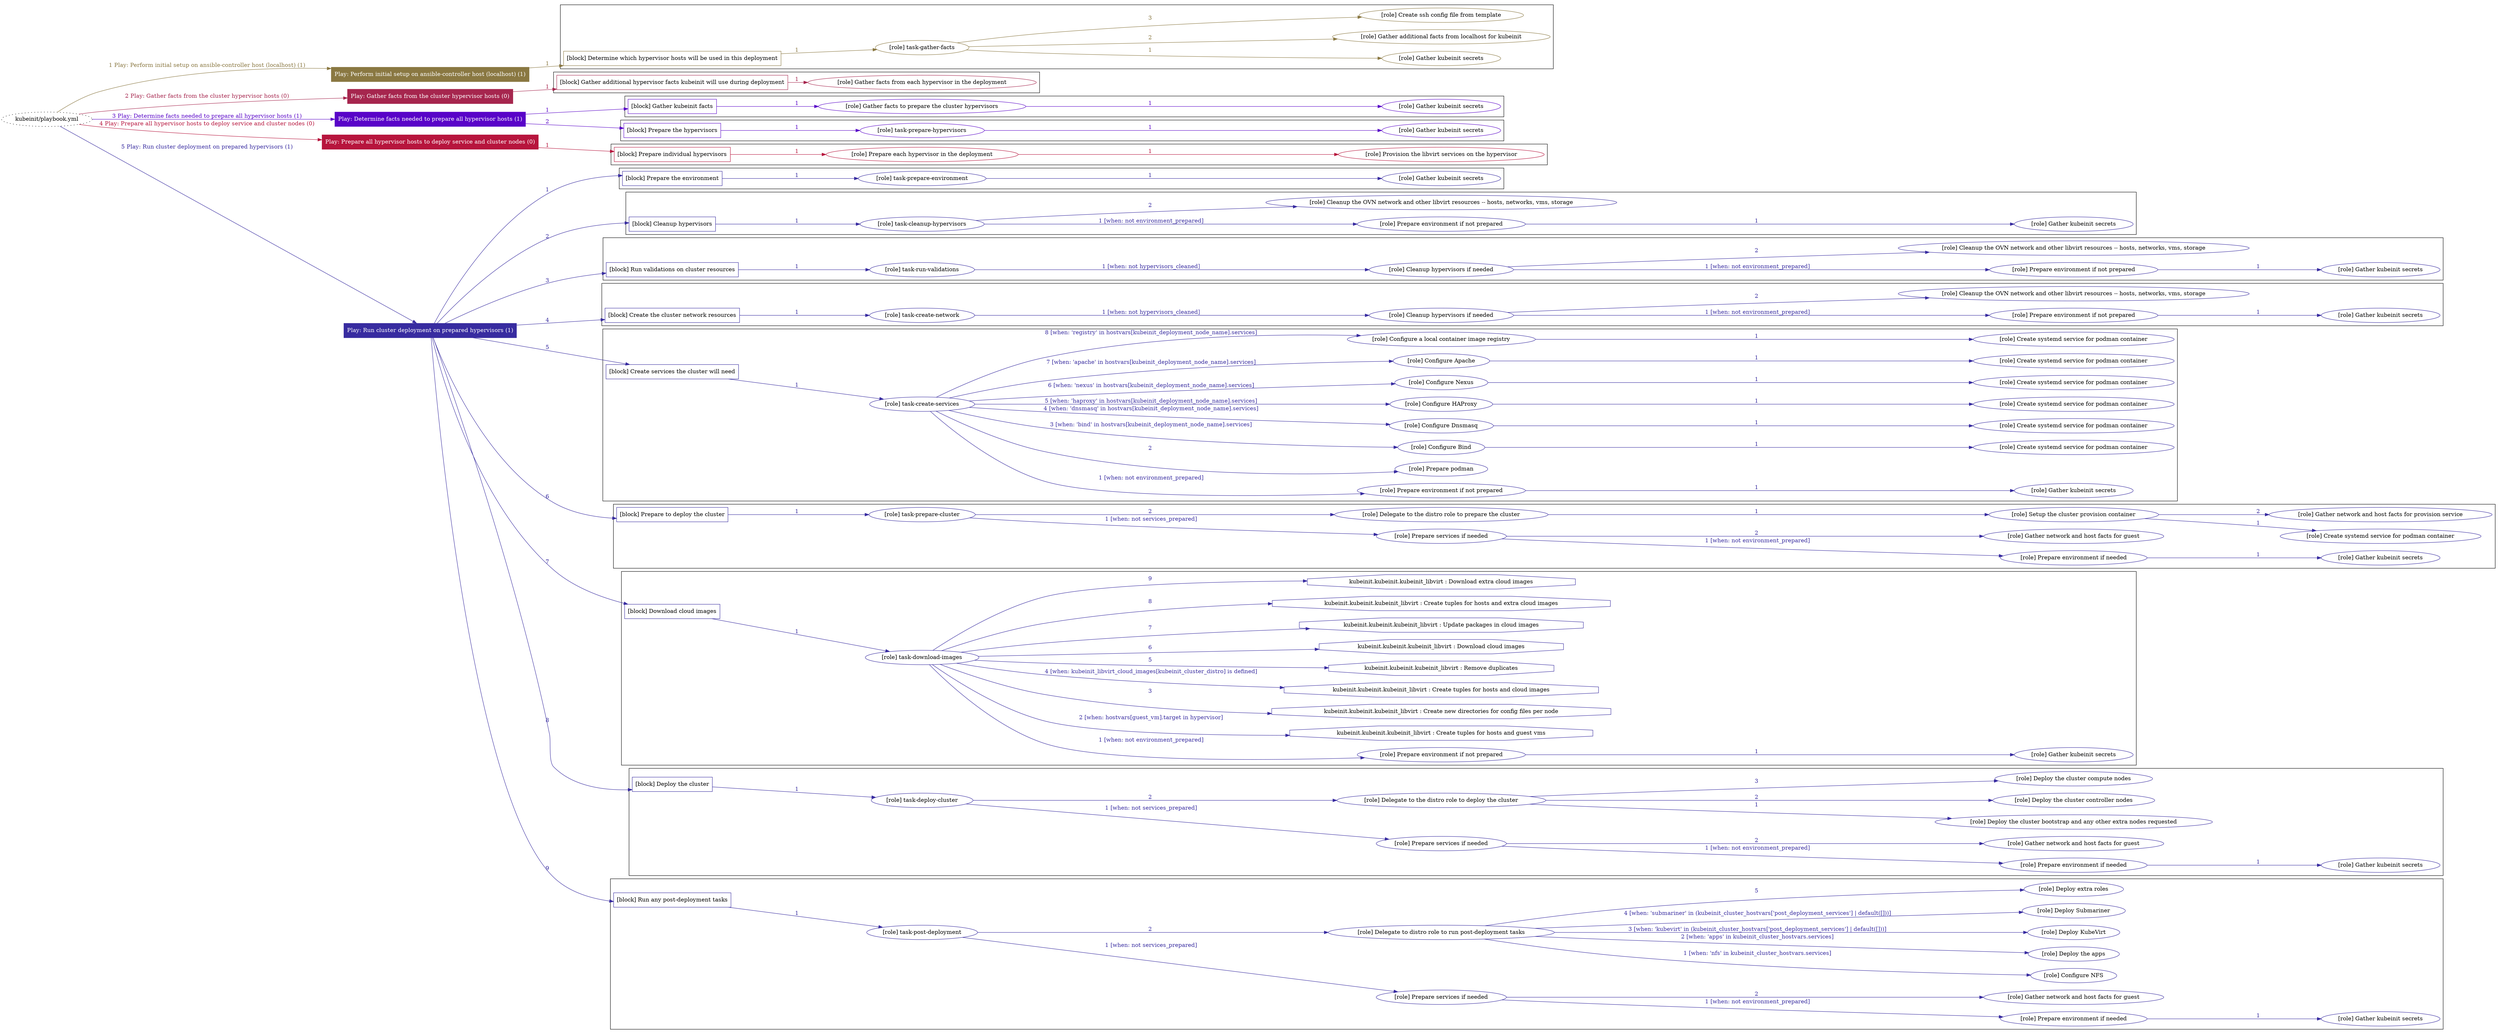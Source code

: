 digraph {
	graph [concentrate=true ordering=in rankdir=LR ratio=fill]
	edge [esep=5 sep=10]
	"kubeinit/playbook.yml" [URL="/home/runner/work/kubeinit/kubeinit/kubeinit/playbook.yml" id=playbook_2fe8eaff style=dotted]
	"kubeinit/playbook.yml" -> play_4ff129ce [label="1 Play: Perform initial setup on ansible-controller host (localhost) (1)" color="#8a7842" fontcolor="#8a7842" id=edge_play_4ff129ce labeltooltip="1 Play: Perform initial setup on ansible-controller host (localhost) (1)" tooltip="1 Play: Perform initial setup on ansible-controller host (localhost) (1)"]
	subgraph "Play: Perform initial setup on ansible-controller host (localhost) (1)" {
		play_4ff129ce [label="Play: Perform initial setup on ansible-controller host (localhost) (1)" URL="/home/runner/work/kubeinit/kubeinit/kubeinit/playbook.yml" color="#8a7842" fontcolor="#ffffff" id=play_4ff129ce shape=box style=filled tooltip=localhost]
		play_4ff129ce -> block_42ce4b5b [label=1 color="#8a7842" fontcolor="#8a7842" id=edge_block_42ce4b5b labeltooltip=1 tooltip=1]
		subgraph cluster_block_42ce4b5b {
			block_42ce4b5b [label="[block] Determine which hypervisor hosts will be used in this deployment" URL="/home/runner/work/kubeinit/kubeinit/kubeinit/playbook.yml" color="#8a7842" id=block_42ce4b5b labeltooltip="Determine which hypervisor hosts will be used in this deployment" shape=box tooltip="Determine which hypervisor hosts will be used in this deployment"]
			block_42ce4b5b -> role_805badc7 [label="1 " color="#8a7842" fontcolor="#8a7842" id=edge_role_805badc7 labeltooltip="1 " tooltip="1 "]
			subgraph "task-gather-facts" {
				role_805badc7 [label="[role] task-gather-facts" URL="/home/runner/work/kubeinit/kubeinit/kubeinit/playbook.yml" color="#8a7842" id=role_805badc7 tooltip="task-gather-facts"]
				role_805badc7 -> role_ecac7cfa [label="1 " color="#8a7842" fontcolor="#8a7842" id=edge_role_ecac7cfa labeltooltip="1 " tooltip="1 "]
				subgraph "Gather kubeinit secrets" {
					role_ecac7cfa [label="[role] Gather kubeinit secrets" URL="/home/runner/.ansible/collections/ansible_collections/kubeinit/kubeinit/roles/kubeinit_prepare/tasks/build_hypervisors_group.yml" color="#8a7842" id=role_ecac7cfa tooltip="Gather kubeinit secrets"]
				}
				role_805badc7 -> role_a9bd88c5 [label="2 " color="#8a7842" fontcolor="#8a7842" id=edge_role_a9bd88c5 labeltooltip="2 " tooltip="2 "]
				subgraph "Gather additional facts from localhost for kubeinit" {
					role_a9bd88c5 [label="[role] Gather additional facts from localhost for kubeinit" URL="/home/runner/.ansible/collections/ansible_collections/kubeinit/kubeinit/roles/kubeinit_prepare/tasks/build_hypervisors_group.yml" color="#8a7842" id=role_a9bd88c5 tooltip="Gather additional facts from localhost for kubeinit"]
				}
				role_805badc7 -> role_41ae9768 [label="3 " color="#8a7842" fontcolor="#8a7842" id=edge_role_41ae9768 labeltooltip="3 " tooltip="3 "]
				subgraph "Create ssh config file from template" {
					role_41ae9768 [label="[role] Create ssh config file from template" URL="/home/runner/.ansible/collections/ansible_collections/kubeinit/kubeinit/roles/kubeinit_prepare/tasks/build_hypervisors_group.yml" color="#8a7842" id=role_41ae9768 tooltip="Create ssh config file from template"]
				}
			}
		}
	}
	"kubeinit/playbook.yml" -> play_a07bf19e [label="2 Play: Gather facts from the cluster hypervisor hosts (0)" color="#a6264e" fontcolor="#a6264e" id=edge_play_a07bf19e labeltooltip="2 Play: Gather facts from the cluster hypervisor hosts (0)" tooltip="2 Play: Gather facts from the cluster hypervisor hosts (0)"]
	subgraph "Play: Gather facts from the cluster hypervisor hosts (0)" {
		play_a07bf19e [label="Play: Gather facts from the cluster hypervisor hosts (0)" URL="/home/runner/work/kubeinit/kubeinit/kubeinit/playbook.yml" color="#a6264e" fontcolor="#ffffff" id=play_a07bf19e shape=box style=filled tooltip="Play: Gather facts from the cluster hypervisor hosts (0)"]
		play_a07bf19e -> block_f57bffaa [label=1 color="#a6264e" fontcolor="#a6264e" id=edge_block_f57bffaa labeltooltip=1 tooltip=1]
		subgraph cluster_block_f57bffaa {
			block_f57bffaa [label="[block] Gather additional hypervisor facts kubeinit will use during deployment" URL="/home/runner/work/kubeinit/kubeinit/kubeinit/playbook.yml" color="#a6264e" id=block_f57bffaa labeltooltip="Gather additional hypervisor facts kubeinit will use during deployment" shape=box tooltip="Gather additional hypervisor facts kubeinit will use during deployment"]
			block_f57bffaa -> role_5274a549 [label="1 " color="#a6264e" fontcolor="#a6264e" id=edge_role_5274a549 labeltooltip="1 " tooltip="1 "]
			subgraph "Gather facts from each hypervisor in the deployment" {
				role_5274a549 [label="[role] Gather facts from each hypervisor in the deployment" URL="/home/runner/work/kubeinit/kubeinit/kubeinit/playbook.yml" color="#a6264e" id=role_5274a549 tooltip="Gather facts from each hypervisor in the deployment"]
			}
		}
	}
	"kubeinit/playbook.yml" -> play_97d950fa [label="3 Play: Determine facts needed to prepare all hypervisor hosts (1)" color="#5904c8" fontcolor="#5904c8" id=edge_play_97d950fa labeltooltip="3 Play: Determine facts needed to prepare all hypervisor hosts (1)" tooltip="3 Play: Determine facts needed to prepare all hypervisor hosts (1)"]
	subgraph "Play: Determine facts needed to prepare all hypervisor hosts (1)" {
		play_97d950fa [label="Play: Determine facts needed to prepare all hypervisor hosts (1)" URL="/home/runner/work/kubeinit/kubeinit/kubeinit/playbook.yml" color="#5904c8" fontcolor="#ffffff" id=play_97d950fa shape=box style=filled tooltip=localhost]
		play_97d950fa -> block_e47b2a05 [label=1 color="#5904c8" fontcolor="#5904c8" id=edge_block_e47b2a05 labeltooltip=1 tooltip=1]
		subgraph cluster_block_e47b2a05 {
			block_e47b2a05 [label="[block] Gather kubeinit facts" URL="/home/runner/work/kubeinit/kubeinit/kubeinit/playbook.yml" color="#5904c8" id=block_e47b2a05 labeltooltip="Gather kubeinit facts" shape=box tooltip="Gather kubeinit facts"]
			block_e47b2a05 -> role_d477b639 [label="1 " color="#5904c8" fontcolor="#5904c8" id=edge_role_d477b639 labeltooltip="1 " tooltip="1 "]
			subgraph "Gather facts to prepare the cluster hypervisors" {
				role_d477b639 [label="[role] Gather facts to prepare the cluster hypervisors" URL="/home/runner/work/kubeinit/kubeinit/kubeinit/playbook.yml" color="#5904c8" id=role_d477b639 tooltip="Gather facts to prepare the cluster hypervisors"]
				role_d477b639 -> role_5d7aec3b [label="1 " color="#5904c8" fontcolor="#5904c8" id=edge_role_5d7aec3b labeltooltip="1 " tooltip="1 "]
				subgraph "Gather kubeinit secrets" {
					role_5d7aec3b [label="[role] Gather kubeinit secrets" URL="/home/runner/.ansible/collections/ansible_collections/kubeinit/kubeinit/roles/kubeinit_prepare/tasks/gather_kubeinit_facts.yml" color="#5904c8" id=role_5d7aec3b tooltip="Gather kubeinit secrets"]
				}
			}
		}
		play_97d950fa -> block_8471137e [label=2 color="#5904c8" fontcolor="#5904c8" id=edge_block_8471137e labeltooltip=2 tooltip=2]
		subgraph cluster_block_8471137e {
			block_8471137e [label="[block] Prepare the hypervisors" URL="/home/runner/work/kubeinit/kubeinit/kubeinit/playbook.yml" color="#5904c8" id=block_8471137e labeltooltip="Prepare the hypervisors" shape=box tooltip="Prepare the hypervisors"]
			block_8471137e -> role_a875f702 [label="1 " color="#5904c8" fontcolor="#5904c8" id=edge_role_a875f702 labeltooltip="1 " tooltip="1 "]
			subgraph "task-prepare-hypervisors" {
				role_a875f702 [label="[role] task-prepare-hypervisors" URL="/home/runner/work/kubeinit/kubeinit/kubeinit/playbook.yml" color="#5904c8" id=role_a875f702 tooltip="task-prepare-hypervisors"]
				role_a875f702 -> role_cced30be [label="1 " color="#5904c8" fontcolor="#5904c8" id=edge_role_cced30be labeltooltip="1 " tooltip="1 "]
				subgraph "Gather kubeinit secrets" {
					role_cced30be [label="[role] Gather kubeinit secrets" URL="/home/runner/.ansible/collections/ansible_collections/kubeinit/kubeinit/roles/kubeinit_prepare/tasks/gather_kubeinit_facts.yml" color="#5904c8" id=role_cced30be tooltip="Gather kubeinit secrets"]
				}
			}
		}
	}
	"kubeinit/playbook.yml" -> play_af078ca2 [label="4 Play: Prepare all hypervisor hosts to deploy service and cluster nodes (0)" color="#b7153d" fontcolor="#b7153d" id=edge_play_af078ca2 labeltooltip="4 Play: Prepare all hypervisor hosts to deploy service and cluster nodes (0)" tooltip="4 Play: Prepare all hypervisor hosts to deploy service and cluster nodes (0)"]
	subgraph "Play: Prepare all hypervisor hosts to deploy service and cluster nodes (0)" {
		play_af078ca2 [label="Play: Prepare all hypervisor hosts to deploy service and cluster nodes (0)" URL="/home/runner/work/kubeinit/kubeinit/kubeinit/playbook.yml" color="#b7153d" fontcolor="#ffffff" id=play_af078ca2 shape=box style=filled tooltip="Play: Prepare all hypervisor hosts to deploy service and cluster nodes (0)"]
		play_af078ca2 -> block_b8044a1a [label=1 color="#b7153d" fontcolor="#b7153d" id=edge_block_b8044a1a labeltooltip=1 tooltip=1]
		subgraph cluster_block_b8044a1a {
			block_b8044a1a [label="[block] Prepare individual hypervisors" URL="/home/runner/work/kubeinit/kubeinit/kubeinit/playbook.yml" color="#b7153d" id=block_b8044a1a labeltooltip="Prepare individual hypervisors" shape=box tooltip="Prepare individual hypervisors"]
			block_b8044a1a -> role_a6a7ab12 [label="1 " color="#b7153d" fontcolor="#b7153d" id=edge_role_a6a7ab12 labeltooltip="1 " tooltip="1 "]
			subgraph "Prepare each hypervisor in the deployment" {
				role_a6a7ab12 [label="[role] Prepare each hypervisor in the deployment" URL="/home/runner/work/kubeinit/kubeinit/kubeinit/playbook.yml" color="#b7153d" id=role_a6a7ab12 tooltip="Prepare each hypervisor in the deployment"]
				role_a6a7ab12 -> role_dd5113cc [label="1 " color="#b7153d" fontcolor="#b7153d" id=edge_role_dd5113cc labeltooltip="1 " tooltip="1 "]
				subgraph "Provision the libvirt services on the hypervisor" {
					role_dd5113cc [label="[role] Provision the libvirt services on the hypervisor" URL="/home/runner/.ansible/collections/ansible_collections/kubeinit/kubeinit/roles/kubeinit_prepare/tasks/prepare_hypervisor.yml" color="#b7153d" id=role_dd5113cc tooltip="Provision the libvirt services on the hypervisor"]
				}
			}
		}
	}
	"kubeinit/playbook.yml" -> play_96ca4ed5 [label="5 Play: Run cluster deployment on prepared hypervisors (1)" color="#382ca0" fontcolor="#382ca0" id=edge_play_96ca4ed5 labeltooltip="5 Play: Run cluster deployment on prepared hypervisors (1)" tooltip="5 Play: Run cluster deployment on prepared hypervisors (1)"]
	subgraph "Play: Run cluster deployment on prepared hypervisors (1)" {
		play_96ca4ed5 [label="Play: Run cluster deployment on prepared hypervisors (1)" URL="/home/runner/work/kubeinit/kubeinit/kubeinit/playbook.yml" color="#382ca0" fontcolor="#ffffff" id=play_96ca4ed5 shape=box style=filled tooltip=localhost]
		play_96ca4ed5 -> block_b22f4c40 [label=1 color="#382ca0" fontcolor="#382ca0" id=edge_block_b22f4c40 labeltooltip=1 tooltip=1]
		subgraph cluster_block_b22f4c40 {
			block_b22f4c40 [label="[block] Prepare the environment" URL="/home/runner/work/kubeinit/kubeinit/kubeinit/playbook.yml" color="#382ca0" id=block_b22f4c40 labeltooltip="Prepare the environment" shape=box tooltip="Prepare the environment"]
			block_b22f4c40 -> role_1b5e9f9e [label="1 " color="#382ca0" fontcolor="#382ca0" id=edge_role_1b5e9f9e labeltooltip="1 " tooltip="1 "]
			subgraph "task-prepare-environment" {
				role_1b5e9f9e [label="[role] task-prepare-environment" URL="/home/runner/work/kubeinit/kubeinit/kubeinit/playbook.yml" color="#382ca0" id=role_1b5e9f9e tooltip="task-prepare-environment"]
				role_1b5e9f9e -> role_6503c4f7 [label="1 " color="#382ca0" fontcolor="#382ca0" id=edge_role_6503c4f7 labeltooltip="1 " tooltip="1 "]
				subgraph "Gather kubeinit secrets" {
					role_6503c4f7 [label="[role] Gather kubeinit secrets" URL="/home/runner/.ansible/collections/ansible_collections/kubeinit/kubeinit/roles/kubeinit_prepare/tasks/gather_kubeinit_facts.yml" color="#382ca0" id=role_6503c4f7 tooltip="Gather kubeinit secrets"]
				}
			}
		}
		play_96ca4ed5 -> block_ab6de408 [label=2 color="#382ca0" fontcolor="#382ca0" id=edge_block_ab6de408 labeltooltip=2 tooltip=2]
		subgraph cluster_block_ab6de408 {
			block_ab6de408 [label="[block] Cleanup hypervisors" URL="/home/runner/work/kubeinit/kubeinit/kubeinit/playbook.yml" color="#382ca0" id=block_ab6de408 labeltooltip="Cleanup hypervisors" shape=box tooltip="Cleanup hypervisors"]
			block_ab6de408 -> role_00104e1d [label="1 " color="#382ca0" fontcolor="#382ca0" id=edge_role_00104e1d labeltooltip="1 " tooltip="1 "]
			subgraph "task-cleanup-hypervisors" {
				role_00104e1d [label="[role] task-cleanup-hypervisors" URL="/home/runner/work/kubeinit/kubeinit/kubeinit/playbook.yml" color="#382ca0" id=role_00104e1d tooltip="task-cleanup-hypervisors"]
				role_00104e1d -> role_a18aa28a [label="1 [when: not environment_prepared]" color="#382ca0" fontcolor="#382ca0" id=edge_role_a18aa28a labeltooltip="1 [when: not environment_prepared]" tooltip="1 [when: not environment_prepared]"]
				subgraph "Prepare environment if not prepared" {
					role_a18aa28a [label="[role] Prepare environment if not prepared" URL="/home/runner/.ansible/collections/ansible_collections/kubeinit/kubeinit/roles/kubeinit_prepare/tasks/cleanup_hypervisors.yml" color="#382ca0" id=role_a18aa28a tooltip="Prepare environment if not prepared"]
					role_a18aa28a -> role_70f7384a [label="1 " color="#382ca0" fontcolor="#382ca0" id=edge_role_70f7384a labeltooltip="1 " tooltip="1 "]
					subgraph "Gather kubeinit secrets" {
						role_70f7384a [label="[role] Gather kubeinit secrets" URL="/home/runner/.ansible/collections/ansible_collections/kubeinit/kubeinit/roles/kubeinit_prepare/tasks/gather_kubeinit_facts.yml" color="#382ca0" id=role_70f7384a tooltip="Gather kubeinit secrets"]
					}
				}
				role_00104e1d -> role_858f2b22 [label="2 " color="#382ca0" fontcolor="#382ca0" id=edge_role_858f2b22 labeltooltip="2 " tooltip="2 "]
				subgraph "Cleanup the OVN network and other libvirt resources -- hosts, networks, vms, storage" {
					role_858f2b22 [label="[role] Cleanup the OVN network and other libvirt resources -- hosts, networks, vms, storage" URL="/home/runner/.ansible/collections/ansible_collections/kubeinit/kubeinit/roles/kubeinit_prepare/tasks/cleanup_hypervisors.yml" color="#382ca0" id=role_858f2b22 tooltip="Cleanup the OVN network and other libvirt resources -- hosts, networks, vms, storage"]
				}
			}
		}
		play_96ca4ed5 -> block_873ffc07 [label=3 color="#382ca0" fontcolor="#382ca0" id=edge_block_873ffc07 labeltooltip=3 tooltip=3]
		subgraph cluster_block_873ffc07 {
			block_873ffc07 [label="[block] Run validations on cluster resources" URL="/home/runner/work/kubeinit/kubeinit/kubeinit/playbook.yml" color="#382ca0" id=block_873ffc07 labeltooltip="Run validations on cluster resources" shape=box tooltip="Run validations on cluster resources"]
			block_873ffc07 -> role_6395d783 [label="1 " color="#382ca0" fontcolor="#382ca0" id=edge_role_6395d783 labeltooltip="1 " tooltip="1 "]
			subgraph "task-run-validations" {
				role_6395d783 [label="[role] task-run-validations" URL="/home/runner/work/kubeinit/kubeinit/kubeinit/playbook.yml" color="#382ca0" id=role_6395d783 tooltip="task-run-validations"]
				role_6395d783 -> role_a02d3ae3 [label="1 [when: not hypervisors_cleaned]" color="#382ca0" fontcolor="#382ca0" id=edge_role_a02d3ae3 labeltooltip="1 [when: not hypervisors_cleaned]" tooltip="1 [when: not hypervisors_cleaned]"]
				subgraph "Cleanup hypervisors if needed" {
					role_a02d3ae3 [label="[role] Cleanup hypervisors if needed" URL="/home/runner/.ansible/collections/ansible_collections/kubeinit/kubeinit/roles/kubeinit_validations/tasks/main.yml" color="#382ca0" id=role_a02d3ae3 tooltip="Cleanup hypervisors if needed"]
					role_a02d3ae3 -> role_c083de34 [label="1 [when: not environment_prepared]" color="#382ca0" fontcolor="#382ca0" id=edge_role_c083de34 labeltooltip="1 [when: not environment_prepared]" tooltip="1 [when: not environment_prepared]"]
					subgraph "Prepare environment if not prepared" {
						role_c083de34 [label="[role] Prepare environment if not prepared" URL="/home/runner/.ansible/collections/ansible_collections/kubeinit/kubeinit/roles/kubeinit_prepare/tasks/cleanup_hypervisors.yml" color="#382ca0" id=role_c083de34 tooltip="Prepare environment if not prepared"]
						role_c083de34 -> role_976b3c7d [label="1 " color="#382ca0" fontcolor="#382ca0" id=edge_role_976b3c7d labeltooltip="1 " tooltip="1 "]
						subgraph "Gather kubeinit secrets" {
							role_976b3c7d [label="[role] Gather kubeinit secrets" URL="/home/runner/.ansible/collections/ansible_collections/kubeinit/kubeinit/roles/kubeinit_prepare/tasks/gather_kubeinit_facts.yml" color="#382ca0" id=role_976b3c7d tooltip="Gather kubeinit secrets"]
						}
					}
					role_a02d3ae3 -> role_4b4d8d3a [label="2 " color="#382ca0" fontcolor="#382ca0" id=edge_role_4b4d8d3a labeltooltip="2 " tooltip="2 "]
					subgraph "Cleanup the OVN network and other libvirt resources -- hosts, networks, vms, storage" {
						role_4b4d8d3a [label="[role] Cleanup the OVN network and other libvirt resources -- hosts, networks, vms, storage" URL="/home/runner/.ansible/collections/ansible_collections/kubeinit/kubeinit/roles/kubeinit_prepare/tasks/cleanup_hypervisors.yml" color="#382ca0" id=role_4b4d8d3a tooltip="Cleanup the OVN network and other libvirt resources -- hosts, networks, vms, storage"]
					}
				}
			}
		}
		play_96ca4ed5 -> block_858a3527 [label=4 color="#382ca0" fontcolor="#382ca0" id=edge_block_858a3527 labeltooltip=4 tooltip=4]
		subgraph cluster_block_858a3527 {
			block_858a3527 [label="[block] Create the cluster network resources" URL="/home/runner/work/kubeinit/kubeinit/kubeinit/playbook.yml" color="#382ca0" id=block_858a3527 labeltooltip="Create the cluster network resources" shape=box tooltip="Create the cluster network resources"]
			block_858a3527 -> role_b5cd8c53 [label="1 " color="#382ca0" fontcolor="#382ca0" id=edge_role_b5cd8c53 labeltooltip="1 " tooltip="1 "]
			subgraph "task-create-network" {
				role_b5cd8c53 [label="[role] task-create-network" URL="/home/runner/work/kubeinit/kubeinit/kubeinit/playbook.yml" color="#382ca0" id=role_b5cd8c53 tooltip="task-create-network"]
				role_b5cd8c53 -> role_86bc550b [label="1 [when: not hypervisors_cleaned]" color="#382ca0" fontcolor="#382ca0" id=edge_role_86bc550b labeltooltip="1 [when: not hypervisors_cleaned]" tooltip="1 [when: not hypervisors_cleaned]"]
				subgraph "Cleanup hypervisors if needed" {
					role_86bc550b [label="[role] Cleanup hypervisors if needed" URL="/home/runner/.ansible/collections/ansible_collections/kubeinit/kubeinit/roles/kubeinit_libvirt/tasks/create_network.yml" color="#382ca0" id=role_86bc550b tooltip="Cleanup hypervisors if needed"]
					role_86bc550b -> role_ba0df64c [label="1 [when: not environment_prepared]" color="#382ca0" fontcolor="#382ca0" id=edge_role_ba0df64c labeltooltip="1 [when: not environment_prepared]" tooltip="1 [when: not environment_prepared]"]
					subgraph "Prepare environment if not prepared" {
						role_ba0df64c [label="[role] Prepare environment if not prepared" URL="/home/runner/.ansible/collections/ansible_collections/kubeinit/kubeinit/roles/kubeinit_prepare/tasks/cleanup_hypervisors.yml" color="#382ca0" id=role_ba0df64c tooltip="Prepare environment if not prepared"]
						role_ba0df64c -> role_2d7159e5 [label="1 " color="#382ca0" fontcolor="#382ca0" id=edge_role_2d7159e5 labeltooltip="1 " tooltip="1 "]
						subgraph "Gather kubeinit secrets" {
							role_2d7159e5 [label="[role] Gather kubeinit secrets" URL="/home/runner/.ansible/collections/ansible_collections/kubeinit/kubeinit/roles/kubeinit_prepare/tasks/gather_kubeinit_facts.yml" color="#382ca0" id=role_2d7159e5 tooltip="Gather kubeinit secrets"]
						}
					}
					role_86bc550b -> role_7e611cfe [label="2 " color="#382ca0" fontcolor="#382ca0" id=edge_role_7e611cfe labeltooltip="2 " tooltip="2 "]
					subgraph "Cleanup the OVN network and other libvirt resources -- hosts, networks, vms, storage" {
						role_7e611cfe [label="[role] Cleanup the OVN network and other libvirt resources -- hosts, networks, vms, storage" URL="/home/runner/.ansible/collections/ansible_collections/kubeinit/kubeinit/roles/kubeinit_prepare/tasks/cleanup_hypervisors.yml" color="#382ca0" id=role_7e611cfe tooltip="Cleanup the OVN network and other libvirt resources -- hosts, networks, vms, storage"]
					}
				}
			}
		}
		play_96ca4ed5 -> block_8e31fdbb [label=5 color="#382ca0" fontcolor="#382ca0" id=edge_block_8e31fdbb labeltooltip=5 tooltip=5]
		subgraph cluster_block_8e31fdbb {
			block_8e31fdbb [label="[block] Create services the cluster will need" URL="/home/runner/work/kubeinit/kubeinit/kubeinit/playbook.yml" color="#382ca0" id=block_8e31fdbb labeltooltip="Create services the cluster will need" shape=box tooltip="Create services the cluster will need"]
			block_8e31fdbb -> role_def42121 [label="1 " color="#382ca0" fontcolor="#382ca0" id=edge_role_def42121 labeltooltip="1 " tooltip="1 "]
			subgraph "task-create-services" {
				role_def42121 [label="[role] task-create-services" URL="/home/runner/work/kubeinit/kubeinit/kubeinit/playbook.yml" color="#382ca0" id=role_def42121 tooltip="task-create-services"]
				role_def42121 -> role_d72d3b4a [label="1 [when: not environment_prepared]" color="#382ca0" fontcolor="#382ca0" id=edge_role_d72d3b4a labeltooltip="1 [when: not environment_prepared]" tooltip="1 [when: not environment_prepared]"]
				subgraph "Prepare environment if not prepared" {
					role_d72d3b4a [label="[role] Prepare environment if not prepared" URL="/home/runner/.ansible/collections/ansible_collections/kubeinit/kubeinit/roles/kubeinit_services/tasks/main.yml" color="#382ca0" id=role_d72d3b4a tooltip="Prepare environment if not prepared"]
					role_d72d3b4a -> role_05e2021a [label="1 " color="#382ca0" fontcolor="#382ca0" id=edge_role_05e2021a labeltooltip="1 " tooltip="1 "]
					subgraph "Gather kubeinit secrets" {
						role_05e2021a [label="[role] Gather kubeinit secrets" URL="/home/runner/.ansible/collections/ansible_collections/kubeinit/kubeinit/roles/kubeinit_prepare/tasks/gather_kubeinit_facts.yml" color="#382ca0" id=role_05e2021a tooltip="Gather kubeinit secrets"]
					}
				}
				role_def42121 -> role_9d5915a5 [label="2 " color="#382ca0" fontcolor="#382ca0" id=edge_role_9d5915a5 labeltooltip="2 " tooltip="2 "]
				subgraph "Prepare podman" {
					role_9d5915a5 [label="[role] Prepare podman" URL="/home/runner/.ansible/collections/ansible_collections/kubeinit/kubeinit/roles/kubeinit_services/tasks/00_create_service_pod.yml" color="#382ca0" id=role_9d5915a5 tooltip="Prepare podman"]
				}
				role_def42121 -> role_3723580e [label="3 [when: 'bind' in hostvars[kubeinit_deployment_node_name].services]" color="#382ca0" fontcolor="#382ca0" id=edge_role_3723580e labeltooltip="3 [when: 'bind' in hostvars[kubeinit_deployment_node_name].services]" tooltip="3 [when: 'bind' in hostvars[kubeinit_deployment_node_name].services]"]
				subgraph "Configure Bind" {
					role_3723580e [label="[role] Configure Bind" URL="/home/runner/.ansible/collections/ansible_collections/kubeinit/kubeinit/roles/kubeinit_services/tasks/start_services_containers.yml" color="#382ca0" id=role_3723580e tooltip="Configure Bind"]
					role_3723580e -> role_18658a16 [label="1 " color="#382ca0" fontcolor="#382ca0" id=edge_role_18658a16 labeltooltip="1 " tooltip="1 "]
					subgraph "Create systemd service for podman container" {
						role_18658a16 [label="[role] Create systemd service for podman container" URL="/home/runner/.ansible/collections/ansible_collections/kubeinit/kubeinit/roles/kubeinit_bind/tasks/main.yml" color="#382ca0" id=role_18658a16 tooltip="Create systemd service for podman container"]
					}
				}
				role_def42121 -> role_b6c35d11 [label="4 [when: 'dnsmasq' in hostvars[kubeinit_deployment_node_name].services]" color="#382ca0" fontcolor="#382ca0" id=edge_role_b6c35d11 labeltooltip="4 [when: 'dnsmasq' in hostvars[kubeinit_deployment_node_name].services]" tooltip="4 [when: 'dnsmasq' in hostvars[kubeinit_deployment_node_name].services]"]
				subgraph "Configure Dnsmasq" {
					role_b6c35d11 [label="[role] Configure Dnsmasq" URL="/home/runner/.ansible/collections/ansible_collections/kubeinit/kubeinit/roles/kubeinit_services/tasks/start_services_containers.yml" color="#382ca0" id=role_b6c35d11 tooltip="Configure Dnsmasq"]
					role_b6c35d11 -> role_fde91082 [label="1 " color="#382ca0" fontcolor="#382ca0" id=edge_role_fde91082 labeltooltip="1 " tooltip="1 "]
					subgraph "Create systemd service for podman container" {
						role_fde91082 [label="[role] Create systemd service for podman container" URL="/home/runner/.ansible/collections/ansible_collections/kubeinit/kubeinit/roles/kubeinit_dnsmasq/tasks/main.yml" color="#382ca0" id=role_fde91082 tooltip="Create systemd service for podman container"]
					}
				}
				role_def42121 -> role_bf64db1f [label="5 [when: 'haproxy' in hostvars[kubeinit_deployment_node_name].services]" color="#382ca0" fontcolor="#382ca0" id=edge_role_bf64db1f labeltooltip="5 [when: 'haproxy' in hostvars[kubeinit_deployment_node_name].services]" tooltip="5 [when: 'haproxy' in hostvars[kubeinit_deployment_node_name].services]"]
				subgraph "Configure HAProxy" {
					role_bf64db1f [label="[role] Configure HAProxy" URL="/home/runner/.ansible/collections/ansible_collections/kubeinit/kubeinit/roles/kubeinit_services/tasks/start_services_containers.yml" color="#382ca0" id=role_bf64db1f tooltip="Configure HAProxy"]
					role_bf64db1f -> role_ccc03ad7 [label="1 " color="#382ca0" fontcolor="#382ca0" id=edge_role_ccc03ad7 labeltooltip="1 " tooltip="1 "]
					subgraph "Create systemd service for podman container" {
						role_ccc03ad7 [label="[role] Create systemd service for podman container" URL="/home/runner/.ansible/collections/ansible_collections/kubeinit/kubeinit/roles/kubeinit_haproxy/tasks/main.yml" color="#382ca0" id=role_ccc03ad7 tooltip="Create systemd service for podman container"]
					}
				}
				role_def42121 -> role_1a1b98b0 [label="6 [when: 'nexus' in hostvars[kubeinit_deployment_node_name].services]" color="#382ca0" fontcolor="#382ca0" id=edge_role_1a1b98b0 labeltooltip="6 [when: 'nexus' in hostvars[kubeinit_deployment_node_name].services]" tooltip="6 [when: 'nexus' in hostvars[kubeinit_deployment_node_name].services]"]
				subgraph "Configure Nexus" {
					role_1a1b98b0 [label="[role] Configure Nexus" URL="/home/runner/.ansible/collections/ansible_collections/kubeinit/kubeinit/roles/kubeinit_services/tasks/start_services_containers.yml" color="#382ca0" id=role_1a1b98b0 tooltip="Configure Nexus"]
					role_1a1b98b0 -> role_38ba36ac [label="1 " color="#382ca0" fontcolor="#382ca0" id=edge_role_38ba36ac labeltooltip="1 " tooltip="1 "]
					subgraph "Create systemd service for podman container" {
						role_38ba36ac [label="[role] Create systemd service for podman container" URL="/home/runner/.ansible/collections/ansible_collections/kubeinit/kubeinit/roles/kubeinit_nexus/tasks/main.yml" color="#382ca0" id=role_38ba36ac tooltip="Create systemd service for podman container"]
					}
				}
				role_def42121 -> role_72cf0f69 [label="7 [when: 'apache' in hostvars[kubeinit_deployment_node_name].services]" color="#382ca0" fontcolor="#382ca0" id=edge_role_72cf0f69 labeltooltip="7 [when: 'apache' in hostvars[kubeinit_deployment_node_name].services]" tooltip="7 [when: 'apache' in hostvars[kubeinit_deployment_node_name].services]"]
				subgraph "Configure Apache" {
					role_72cf0f69 [label="[role] Configure Apache" URL="/home/runner/.ansible/collections/ansible_collections/kubeinit/kubeinit/roles/kubeinit_services/tasks/start_services_containers.yml" color="#382ca0" id=role_72cf0f69 tooltip="Configure Apache"]
					role_72cf0f69 -> role_a4064176 [label="1 " color="#382ca0" fontcolor="#382ca0" id=edge_role_a4064176 labeltooltip="1 " tooltip="1 "]
					subgraph "Create systemd service for podman container" {
						role_a4064176 [label="[role] Create systemd service for podman container" URL="/home/runner/.ansible/collections/ansible_collections/kubeinit/kubeinit/roles/kubeinit_apache/tasks/main.yml" color="#382ca0" id=role_a4064176 tooltip="Create systemd service for podman container"]
					}
				}
				role_def42121 -> role_d7f61b7d [label="8 [when: 'registry' in hostvars[kubeinit_deployment_node_name].services]" color="#382ca0" fontcolor="#382ca0" id=edge_role_d7f61b7d labeltooltip="8 [when: 'registry' in hostvars[kubeinit_deployment_node_name].services]" tooltip="8 [when: 'registry' in hostvars[kubeinit_deployment_node_name].services]"]
				subgraph "Configure a local container image registry" {
					role_d7f61b7d [label="[role] Configure a local container image registry" URL="/home/runner/.ansible/collections/ansible_collections/kubeinit/kubeinit/roles/kubeinit_services/tasks/start_services_containers.yml" color="#382ca0" id=role_d7f61b7d tooltip="Configure a local container image registry"]
					role_d7f61b7d -> role_e7585c82 [label="1 " color="#382ca0" fontcolor="#382ca0" id=edge_role_e7585c82 labeltooltip="1 " tooltip="1 "]
					subgraph "Create systemd service for podman container" {
						role_e7585c82 [label="[role] Create systemd service for podman container" URL="/home/runner/.ansible/collections/ansible_collections/kubeinit/kubeinit/roles/kubeinit_registry/tasks/main.yml" color="#382ca0" id=role_e7585c82 tooltip="Create systemd service for podman container"]
					}
				}
			}
		}
		play_96ca4ed5 -> block_5ac79589 [label=6 color="#382ca0" fontcolor="#382ca0" id=edge_block_5ac79589 labeltooltip=6 tooltip=6]
		subgraph cluster_block_5ac79589 {
			block_5ac79589 [label="[block] Prepare to deploy the cluster" URL="/home/runner/work/kubeinit/kubeinit/kubeinit/playbook.yml" color="#382ca0" id=block_5ac79589 labeltooltip="Prepare to deploy the cluster" shape=box tooltip="Prepare to deploy the cluster"]
			block_5ac79589 -> role_a69b294a [label="1 " color="#382ca0" fontcolor="#382ca0" id=edge_role_a69b294a labeltooltip="1 " tooltip="1 "]
			subgraph "task-prepare-cluster" {
				role_a69b294a [label="[role] task-prepare-cluster" URL="/home/runner/work/kubeinit/kubeinit/kubeinit/playbook.yml" color="#382ca0" id=role_a69b294a tooltip="task-prepare-cluster"]
				role_a69b294a -> role_8105dff3 [label="1 [when: not services_prepared]" color="#382ca0" fontcolor="#382ca0" id=edge_role_8105dff3 labeltooltip="1 [when: not services_prepared]" tooltip="1 [when: not services_prepared]"]
				subgraph "Prepare services if needed" {
					role_8105dff3 [label="[role] Prepare services if needed" URL="/home/runner/.ansible/collections/ansible_collections/kubeinit/kubeinit/roles/kubeinit_prepare/tasks/prepare_cluster.yml" color="#382ca0" id=role_8105dff3 tooltip="Prepare services if needed"]
					role_8105dff3 -> role_19823830 [label="1 [when: not environment_prepared]" color="#382ca0" fontcolor="#382ca0" id=edge_role_19823830 labeltooltip="1 [when: not environment_prepared]" tooltip="1 [when: not environment_prepared]"]
					subgraph "Prepare environment if needed" {
						role_19823830 [label="[role] Prepare environment if needed" URL="/home/runner/.ansible/collections/ansible_collections/kubeinit/kubeinit/roles/kubeinit_services/tasks/prepare_services.yml" color="#382ca0" id=role_19823830 tooltip="Prepare environment if needed"]
						role_19823830 -> role_b6cef5f3 [label="1 " color="#382ca0" fontcolor="#382ca0" id=edge_role_b6cef5f3 labeltooltip="1 " tooltip="1 "]
						subgraph "Gather kubeinit secrets" {
							role_b6cef5f3 [label="[role] Gather kubeinit secrets" URL="/home/runner/.ansible/collections/ansible_collections/kubeinit/kubeinit/roles/kubeinit_prepare/tasks/gather_kubeinit_facts.yml" color="#382ca0" id=role_b6cef5f3 tooltip="Gather kubeinit secrets"]
						}
					}
					role_8105dff3 -> role_cefb7b27 [label="2 " color="#382ca0" fontcolor="#382ca0" id=edge_role_cefb7b27 labeltooltip="2 " tooltip="2 "]
					subgraph "Gather network and host facts for guest" {
						role_cefb7b27 [label="[role] Gather network and host facts for guest" URL="/home/runner/.ansible/collections/ansible_collections/kubeinit/kubeinit/roles/kubeinit_services/tasks/prepare_services.yml" color="#382ca0" id=role_cefb7b27 tooltip="Gather network and host facts for guest"]
					}
				}
				role_a69b294a -> role_b4970974 [label="2 " color="#382ca0" fontcolor="#382ca0" id=edge_role_b4970974 labeltooltip="2 " tooltip="2 "]
				subgraph "Delegate to the distro role to prepare the cluster" {
					role_b4970974 [label="[role] Delegate to the distro role to prepare the cluster" URL="/home/runner/.ansible/collections/ansible_collections/kubeinit/kubeinit/roles/kubeinit_prepare/tasks/prepare_cluster.yml" color="#382ca0" id=role_b4970974 tooltip="Delegate to the distro role to prepare the cluster"]
					role_b4970974 -> role_4ff9bffc [label="1 " color="#382ca0" fontcolor="#382ca0" id=edge_role_4ff9bffc labeltooltip="1 " tooltip="1 "]
					subgraph "Setup the cluster provision container" {
						role_4ff9bffc [label="[role] Setup the cluster provision container" URL="/home/runner/.ansible/collections/ansible_collections/kubeinit/kubeinit/roles/kubeinit_openshift/tasks/prepare_cluster.yml" color="#382ca0" id=role_4ff9bffc tooltip="Setup the cluster provision container"]
						role_4ff9bffc -> role_cdd10f16 [label="1 " color="#382ca0" fontcolor="#382ca0" id=edge_role_cdd10f16 labeltooltip="1 " tooltip="1 "]
						subgraph "Create systemd service for podman container" {
							role_cdd10f16 [label="[role] Create systemd service for podman container" URL="/home/runner/.ansible/collections/ansible_collections/kubeinit/kubeinit/roles/kubeinit_services/tasks/create_provision_container.yml" color="#382ca0" id=role_cdd10f16 tooltip="Create systemd service for podman container"]
						}
						role_4ff9bffc -> role_1c5a13e5 [label="2 " color="#382ca0" fontcolor="#382ca0" id=edge_role_1c5a13e5 labeltooltip="2 " tooltip="2 "]
						subgraph "Gather network and host facts for provision service" {
							role_1c5a13e5 [label="[role] Gather network and host facts for provision service" URL="/home/runner/.ansible/collections/ansible_collections/kubeinit/kubeinit/roles/kubeinit_services/tasks/create_provision_container.yml" color="#382ca0" id=role_1c5a13e5 tooltip="Gather network and host facts for provision service"]
						}
					}
				}
			}
		}
		play_96ca4ed5 -> block_f3bc5235 [label=7 color="#382ca0" fontcolor="#382ca0" id=edge_block_f3bc5235 labeltooltip=7 tooltip=7]
		subgraph cluster_block_f3bc5235 {
			block_f3bc5235 [label="[block] Download cloud images" URL="/home/runner/work/kubeinit/kubeinit/kubeinit/playbook.yml" color="#382ca0" id=block_f3bc5235 labeltooltip="Download cloud images" shape=box tooltip="Download cloud images"]
			block_f3bc5235 -> role_320c41d2 [label="1 " color="#382ca0" fontcolor="#382ca0" id=edge_role_320c41d2 labeltooltip="1 " tooltip="1 "]
			subgraph "task-download-images" {
				role_320c41d2 [label="[role] task-download-images" URL="/home/runner/work/kubeinit/kubeinit/kubeinit/playbook.yml" color="#382ca0" id=role_320c41d2 tooltip="task-download-images"]
				role_320c41d2 -> role_50a46145 [label="1 [when: not environment_prepared]" color="#382ca0" fontcolor="#382ca0" id=edge_role_50a46145 labeltooltip="1 [when: not environment_prepared]" tooltip="1 [when: not environment_prepared]"]
				subgraph "Prepare environment if not prepared" {
					role_50a46145 [label="[role] Prepare environment if not prepared" URL="/home/runner/.ansible/collections/ansible_collections/kubeinit/kubeinit/roles/kubeinit_libvirt/tasks/download_cloud_images.yml" color="#382ca0" id=role_50a46145 tooltip="Prepare environment if not prepared"]
					role_50a46145 -> role_f209a305 [label="1 " color="#382ca0" fontcolor="#382ca0" id=edge_role_f209a305 labeltooltip="1 " tooltip="1 "]
					subgraph "Gather kubeinit secrets" {
						role_f209a305 [label="[role] Gather kubeinit secrets" URL="/home/runner/.ansible/collections/ansible_collections/kubeinit/kubeinit/roles/kubeinit_prepare/tasks/gather_kubeinit_facts.yml" color="#382ca0" id=role_f209a305 tooltip="Gather kubeinit secrets"]
					}
				}
				task_6d571668 [label="kubeinit.kubeinit.kubeinit_libvirt : Create tuples for hosts and guest vms" URL="/home/runner/.ansible/collections/ansible_collections/kubeinit/kubeinit/roles/kubeinit_libvirt/tasks/download_cloud_images.yml" color="#382ca0" id=task_6d571668 shape=octagon tooltip="kubeinit.kubeinit.kubeinit_libvirt : Create tuples for hosts and guest vms"]
				role_320c41d2 -> task_6d571668 [label="2 [when: hostvars[guest_vm].target in hypervisor]" color="#382ca0" fontcolor="#382ca0" id=edge_task_6d571668 labeltooltip="2 [when: hostvars[guest_vm].target in hypervisor]" tooltip="2 [when: hostvars[guest_vm].target in hypervisor]"]
				task_69215e57 [label="kubeinit.kubeinit.kubeinit_libvirt : Create new directories for config files per node" URL="/home/runner/.ansible/collections/ansible_collections/kubeinit/kubeinit/roles/kubeinit_libvirt/tasks/download_cloud_images.yml" color="#382ca0" id=task_69215e57 shape=octagon tooltip="kubeinit.kubeinit.kubeinit_libvirt : Create new directories for config files per node"]
				role_320c41d2 -> task_69215e57 [label="3 " color="#382ca0" fontcolor="#382ca0" id=edge_task_69215e57 labeltooltip="3 " tooltip="3 "]
				task_503b6351 [label="kubeinit.kubeinit.kubeinit_libvirt : Create tuples for hosts and cloud images" URL="/home/runner/.ansible/collections/ansible_collections/kubeinit/kubeinit/roles/kubeinit_libvirt/tasks/download_cloud_images.yml" color="#382ca0" id=task_503b6351 shape=octagon tooltip="kubeinit.kubeinit.kubeinit_libvirt : Create tuples for hosts and cloud images"]
				role_320c41d2 -> task_503b6351 [label="4 [when: kubeinit_libvirt_cloud_images[kubeinit_cluster_distro] is defined]" color="#382ca0" fontcolor="#382ca0" id=edge_task_503b6351 labeltooltip="4 [when: kubeinit_libvirt_cloud_images[kubeinit_cluster_distro] is defined]" tooltip="4 [when: kubeinit_libvirt_cloud_images[kubeinit_cluster_distro] is defined]"]
				task_58923a29 [label="kubeinit.kubeinit.kubeinit_libvirt : Remove duplicates" URL="/home/runner/.ansible/collections/ansible_collections/kubeinit/kubeinit/roles/kubeinit_libvirt/tasks/download_cloud_images.yml" color="#382ca0" id=task_58923a29 shape=octagon tooltip="kubeinit.kubeinit.kubeinit_libvirt : Remove duplicates"]
				role_320c41d2 -> task_58923a29 [label="5 " color="#382ca0" fontcolor="#382ca0" id=edge_task_58923a29 labeltooltip="5 " tooltip="5 "]
				task_4ca31be1 [label="kubeinit.kubeinit.kubeinit_libvirt : Download cloud images" URL="/home/runner/.ansible/collections/ansible_collections/kubeinit/kubeinit/roles/kubeinit_libvirt/tasks/download_cloud_images.yml" color="#382ca0" id=task_4ca31be1 shape=octagon tooltip="kubeinit.kubeinit.kubeinit_libvirt : Download cloud images"]
				role_320c41d2 -> task_4ca31be1 [label="6 " color="#382ca0" fontcolor="#382ca0" id=edge_task_4ca31be1 labeltooltip="6 " tooltip="6 "]
				task_f998b74d [label="kubeinit.kubeinit.kubeinit_libvirt : Update packages in cloud images" URL="/home/runner/.ansible/collections/ansible_collections/kubeinit/kubeinit/roles/kubeinit_libvirt/tasks/download_cloud_images.yml" color="#382ca0" id=task_f998b74d shape=octagon tooltip="kubeinit.kubeinit.kubeinit_libvirt : Update packages in cloud images"]
				role_320c41d2 -> task_f998b74d [label="7 " color="#382ca0" fontcolor="#382ca0" id=edge_task_f998b74d labeltooltip="7 " tooltip="7 "]
				task_dfad6e22 [label="kubeinit.kubeinit.kubeinit_libvirt : Create tuples for hosts and extra cloud images" URL="/home/runner/.ansible/collections/ansible_collections/kubeinit/kubeinit/roles/kubeinit_libvirt/tasks/download_cloud_images.yml" color="#382ca0" id=task_dfad6e22 shape=octagon tooltip="kubeinit.kubeinit.kubeinit_libvirt : Create tuples for hosts and extra cloud images"]
				role_320c41d2 -> task_dfad6e22 [label="8 " color="#382ca0" fontcolor="#382ca0" id=edge_task_dfad6e22 labeltooltip="8 " tooltip="8 "]
				task_212e5c71 [label="kubeinit.kubeinit.kubeinit_libvirt : Download extra cloud images" URL="/home/runner/.ansible/collections/ansible_collections/kubeinit/kubeinit/roles/kubeinit_libvirt/tasks/download_cloud_images.yml" color="#382ca0" id=task_212e5c71 shape=octagon tooltip="kubeinit.kubeinit.kubeinit_libvirt : Download extra cloud images"]
				role_320c41d2 -> task_212e5c71 [label="9 " color="#382ca0" fontcolor="#382ca0" id=edge_task_212e5c71 labeltooltip="9 " tooltip="9 "]
			}
		}
		play_96ca4ed5 -> block_54b50d33 [label=8 color="#382ca0" fontcolor="#382ca0" id=edge_block_54b50d33 labeltooltip=8 tooltip=8]
		subgraph cluster_block_54b50d33 {
			block_54b50d33 [label="[block] Deploy the cluster" URL="/home/runner/work/kubeinit/kubeinit/kubeinit/playbook.yml" color="#382ca0" id=block_54b50d33 labeltooltip="Deploy the cluster" shape=box tooltip="Deploy the cluster"]
			block_54b50d33 -> role_e7637792 [label="1 " color="#382ca0" fontcolor="#382ca0" id=edge_role_e7637792 labeltooltip="1 " tooltip="1 "]
			subgraph "task-deploy-cluster" {
				role_e7637792 [label="[role] task-deploy-cluster" URL="/home/runner/work/kubeinit/kubeinit/kubeinit/playbook.yml" color="#382ca0" id=role_e7637792 tooltip="task-deploy-cluster"]
				role_e7637792 -> role_9f0d5931 [label="1 [when: not services_prepared]" color="#382ca0" fontcolor="#382ca0" id=edge_role_9f0d5931 labeltooltip="1 [when: not services_prepared]" tooltip="1 [when: not services_prepared]"]
				subgraph "Prepare services if needed" {
					role_9f0d5931 [label="[role] Prepare services if needed" URL="/home/runner/.ansible/collections/ansible_collections/kubeinit/kubeinit/roles/kubeinit_prepare/tasks/deploy_cluster.yml" color="#382ca0" id=role_9f0d5931 tooltip="Prepare services if needed"]
					role_9f0d5931 -> role_8bd5a45d [label="1 [when: not environment_prepared]" color="#382ca0" fontcolor="#382ca0" id=edge_role_8bd5a45d labeltooltip="1 [when: not environment_prepared]" tooltip="1 [when: not environment_prepared]"]
					subgraph "Prepare environment if needed" {
						role_8bd5a45d [label="[role] Prepare environment if needed" URL="/home/runner/.ansible/collections/ansible_collections/kubeinit/kubeinit/roles/kubeinit_services/tasks/prepare_services.yml" color="#382ca0" id=role_8bd5a45d tooltip="Prepare environment if needed"]
						role_8bd5a45d -> role_e394ff2a [label="1 " color="#382ca0" fontcolor="#382ca0" id=edge_role_e394ff2a labeltooltip="1 " tooltip="1 "]
						subgraph "Gather kubeinit secrets" {
							role_e394ff2a [label="[role] Gather kubeinit secrets" URL="/home/runner/.ansible/collections/ansible_collections/kubeinit/kubeinit/roles/kubeinit_prepare/tasks/gather_kubeinit_facts.yml" color="#382ca0" id=role_e394ff2a tooltip="Gather kubeinit secrets"]
						}
					}
					role_9f0d5931 -> role_168e5cf7 [label="2 " color="#382ca0" fontcolor="#382ca0" id=edge_role_168e5cf7 labeltooltip="2 " tooltip="2 "]
					subgraph "Gather network and host facts for guest" {
						role_168e5cf7 [label="[role] Gather network and host facts for guest" URL="/home/runner/.ansible/collections/ansible_collections/kubeinit/kubeinit/roles/kubeinit_services/tasks/prepare_services.yml" color="#382ca0" id=role_168e5cf7 tooltip="Gather network and host facts for guest"]
					}
				}
				role_e7637792 -> role_45bd63f8 [label="2 " color="#382ca0" fontcolor="#382ca0" id=edge_role_45bd63f8 labeltooltip="2 " tooltip="2 "]
				subgraph "Delegate to the distro role to deploy the cluster" {
					role_45bd63f8 [label="[role] Delegate to the distro role to deploy the cluster" URL="/home/runner/.ansible/collections/ansible_collections/kubeinit/kubeinit/roles/kubeinit_prepare/tasks/deploy_cluster.yml" color="#382ca0" id=role_45bd63f8 tooltip="Delegate to the distro role to deploy the cluster"]
					role_45bd63f8 -> role_14add9f1 [label="1 " color="#382ca0" fontcolor="#382ca0" id=edge_role_14add9f1 labeltooltip="1 " tooltip="1 "]
					subgraph "Deploy the cluster bootstrap and any other extra nodes requested" {
						role_14add9f1 [label="[role] Deploy the cluster bootstrap and any other extra nodes requested" URL="/home/runner/.ansible/collections/ansible_collections/kubeinit/kubeinit/roles/kubeinit_openshift/tasks/main.yml" color="#382ca0" id=role_14add9f1 tooltip="Deploy the cluster bootstrap and any other extra nodes requested"]
					}
					role_45bd63f8 -> role_7c825c9c [label="2 " color="#382ca0" fontcolor="#382ca0" id=edge_role_7c825c9c labeltooltip="2 " tooltip="2 "]
					subgraph "Deploy the cluster controller nodes" {
						role_7c825c9c [label="[role] Deploy the cluster controller nodes" URL="/home/runner/.ansible/collections/ansible_collections/kubeinit/kubeinit/roles/kubeinit_openshift/tasks/main.yml" color="#382ca0" id=role_7c825c9c tooltip="Deploy the cluster controller nodes"]
					}
					role_45bd63f8 -> role_25085843 [label="3 " color="#382ca0" fontcolor="#382ca0" id=edge_role_25085843 labeltooltip="3 " tooltip="3 "]
					subgraph "Deploy the cluster compute nodes" {
						role_25085843 [label="[role] Deploy the cluster compute nodes" URL="/home/runner/.ansible/collections/ansible_collections/kubeinit/kubeinit/roles/kubeinit_openshift/tasks/main.yml" color="#382ca0" id=role_25085843 tooltip="Deploy the cluster compute nodes"]
					}
				}
			}
		}
		play_96ca4ed5 -> block_b675486f [label=9 color="#382ca0" fontcolor="#382ca0" id=edge_block_b675486f labeltooltip=9 tooltip=9]
		subgraph cluster_block_b675486f {
			block_b675486f [label="[block] Run any post-deployment tasks" URL="/home/runner/work/kubeinit/kubeinit/kubeinit/playbook.yml" color="#382ca0" id=block_b675486f labeltooltip="Run any post-deployment tasks" shape=box tooltip="Run any post-deployment tasks"]
			block_b675486f -> role_f2d06ada [label="1 " color="#382ca0" fontcolor="#382ca0" id=edge_role_f2d06ada labeltooltip="1 " tooltip="1 "]
			subgraph "task-post-deployment" {
				role_f2d06ada [label="[role] task-post-deployment" URL="/home/runner/work/kubeinit/kubeinit/kubeinit/playbook.yml" color="#382ca0" id=role_f2d06ada tooltip="task-post-deployment"]
				role_f2d06ada -> role_5fa56d3b [label="1 [when: not services_prepared]" color="#382ca0" fontcolor="#382ca0" id=edge_role_5fa56d3b labeltooltip="1 [when: not services_prepared]" tooltip="1 [when: not services_prepared]"]
				subgraph "Prepare services if needed" {
					role_5fa56d3b [label="[role] Prepare services if needed" URL="/home/runner/.ansible/collections/ansible_collections/kubeinit/kubeinit/roles/kubeinit_prepare/tasks/post_deployment.yml" color="#382ca0" id=role_5fa56d3b tooltip="Prepare services if needed"]
					role_5fa56d3b -> role_fc8ea95d [label="1 [when: not environment_prepared]" color="#382ca0" fontcolor="#382ca0" id=edge_role_fc8ea95d labeltooltip="1 [when: not environment_prepared]" tooltip="1 [when: not environment_prepared]"]
					subgraph "Prepare environment if needed" {
						role_fc8ea95d [label="[role] Prepare environment if needed" URL="/home/runner/.ansible/collections/ansible_collections/kubeinit/kubeinit/roles/kubeinit_services/tasks/prepare_services.yml" color="#382ca0" id=role_fc8ea95d tooltip="Prepare environment if needed"]
						role_fc8ea95d -> role_a935c1fb [label="1 " color="#382ca0" fontcolor="#382ca0" id=edge_role_a935c1fb labeltooltip="1 " tooltip="1 "]
						subgraph "Gather kubeinit secrets" {
							role_a935c1fb [label="[role] Gather kubeinit secrets" URL="/home/runner/.ansible/collections/ansible_collections/kubeinit/kubeinit/roles/kubeinit_prepare/tasks/gather_kubeinit_facts.yml" color="#382ca0" id=role_a935c1fb tooltip="Gather kubeinit secrets"]
						}
					}
					role_5fa56d3b -> role_430cdb18 [label="2 " color="#382ca0" fontcolor="#382ca0" id=edge_role_430cdb18 labeltooltip="2 " tooltip="2 "]
					subgraph "Gather network and host facts for guest" {
						role_430cdb18 [label="[role] Gather network and host facts for guest" URL="/home/runner/.ansible/collections/ansible_collections/kubeinit/kubeinit/roles/kubeinit_services/tasks/prepare_services.yml" color="#382ca0" id=role_430cdb18 tooltip="Gather network and host facts for guest"]
					}
				}
				role_f2d06ada -> role_a24b19c2 [label="2 " color="#382ca0" fontcolor="#382ca0" id=edge_role_a24b19c2 labeltooltip="2 " tooltip="2 "]
				subgraph "Delegate to distro role to run post-deployment tasks" {
					role_a24b19c2 [label="[role] Delegate to distro role to run post-deployment tasks" URL="/home/runner/.ansible/collections/ansible_collections/kubeinit/kubeinit/roles/kubeinit_prepare/tasks/post_deployment.yml" color="#382ca0" id=role_a24b19c2 tooltip="Delegate to distro role to run post-deployment tasks"]
					role_a24b19c2 -> role_6ab3faa9 [label="1 [when: 'nfs' in kubeinit_cluster_hostvars.services]" color="#382ca0" fontcolor="#382ca0" id=edge_role_6ab3faa9 labeltooltip="1 [when: 'nfs' in kubeinit_cluster_hostvars.services]" tooltip="1 [when: 'nfs' in kubeinit_cluster_hostvars.services]"]
					subgraph "Configure NFS" {
						role_6ab3faa9 [label="[role] Configure NFS" URL="/home/runner/.ansible/collections/ansible_collections/kubeinit/kubeinit/roles/kubeinit_openshift/tasks/post_deployment_tasks.yml" color="#382ca0" id=role_6ab3faa9 tooltip="Configure NFS"]
					}
					role_a24b19c2 -> role_6d8bb530 [label="2 [when: 'apps' in kubeinit_cluster_hostvars.services]" color="#382ca0" fontcolor="#382ca0" id=edge_role_6d8bb530 labeltooltip="2 [when: 'apps' in kubeinit_cluster_hostvars.services]" tooltip="2 [when: 'apps' in kubeinit_cluster_hostvars.services]"]
					subgraph "Deploy the apps" {
						role_6d8bb530 [label="[role] Deploy the apps" URL="/home/runner/.ansible/collections/ansible_collections/kubeinit/kubeinit/roles/kubeinit_openshift/tasks/post_deployment_tasks.yml" color="#382ca0" id=role_6d8bb530 tooltip="Deploy the apps"]
					}
					role_a24b19c2 -> role_3508b442 [label="3 [when: 'kubevirt' in (kubeinit_cluster_hostvars['post_deployment_services'] | default([]))]" color="#382ca0" fontcolor="#382ca0" id=edge_role_3508b442 labeltooltip="3 [when: 'kubevirt' in (kubeinit_cluster_hostvars['post_deployment_services'] | default([]))]" tooltip="3 [when: 'kubevirt' in (kubeinit_cluster_hostvars['post_deployment_services'] | default([]))]"]
					subgraph "Deploy KubeVirt" {
						role_3508b442 [label="[role] Deploy KubeVirt" URL="/home/runner/.ansible/collections/ansible_collections/kubeinit/kubeinit/roles/kubeinit_openshift/tasks/post_deployment_tasks.yml" color="#382ca0" id=role_3508b442 tooltip="Deploy KubeVirt"]
					}
					role_a24b19c2 -> role_146bf277 [label="4 [when: 'submariner' in (kubeinit_cluster_hostvars['post_deployment_services'] | default([]))]" color="#382ca0" fontcolor="#382ca0" id=edge_role_146bf277 labeltooltip="4 [when: 'submariner' in (kubeinit_cluster_hostvars['post_deployment_services'] | default([]))]" tooltip="4 [when: 'submariner' in (kubeinit_cluster_hostvars['post_deployment_services'] | default([]))]"]
					subgraph "Deploy Submariner" {
						role_146bf277 [label="[role] Deploy Submariner" URL="/home/runner/.ansible/collections/ansible_collections/kubeinit/kubeinit/roles/kubeinit_openshift/tasks/post_deployment_tasks.yml" color="#382ca0" id=role_146bf277 tooltip="Deploy Submariner"]
					}
					role_a24b19c2 -> role_c9672a46 [label="5 " color="#382ca0" fontcolor="#382ca0" id=edge_role_c9672a46 labeltooltip="5 " tooltip="5 "]
					subgraph "Deploy extra roles" {
						role_c9672a46 [label="[role] Deploy extra roles" URL="/home/runner/.ansible/collections/ansible_collections/kubeinit/kubeinit/roles/kubeinit_openshift/tasks/post_deployment_tasks.yml" color="#382ca0" id=role_c9672a46 tooltip="Deploy extra roles"]
					}
				}
			}
		}
	}
}
